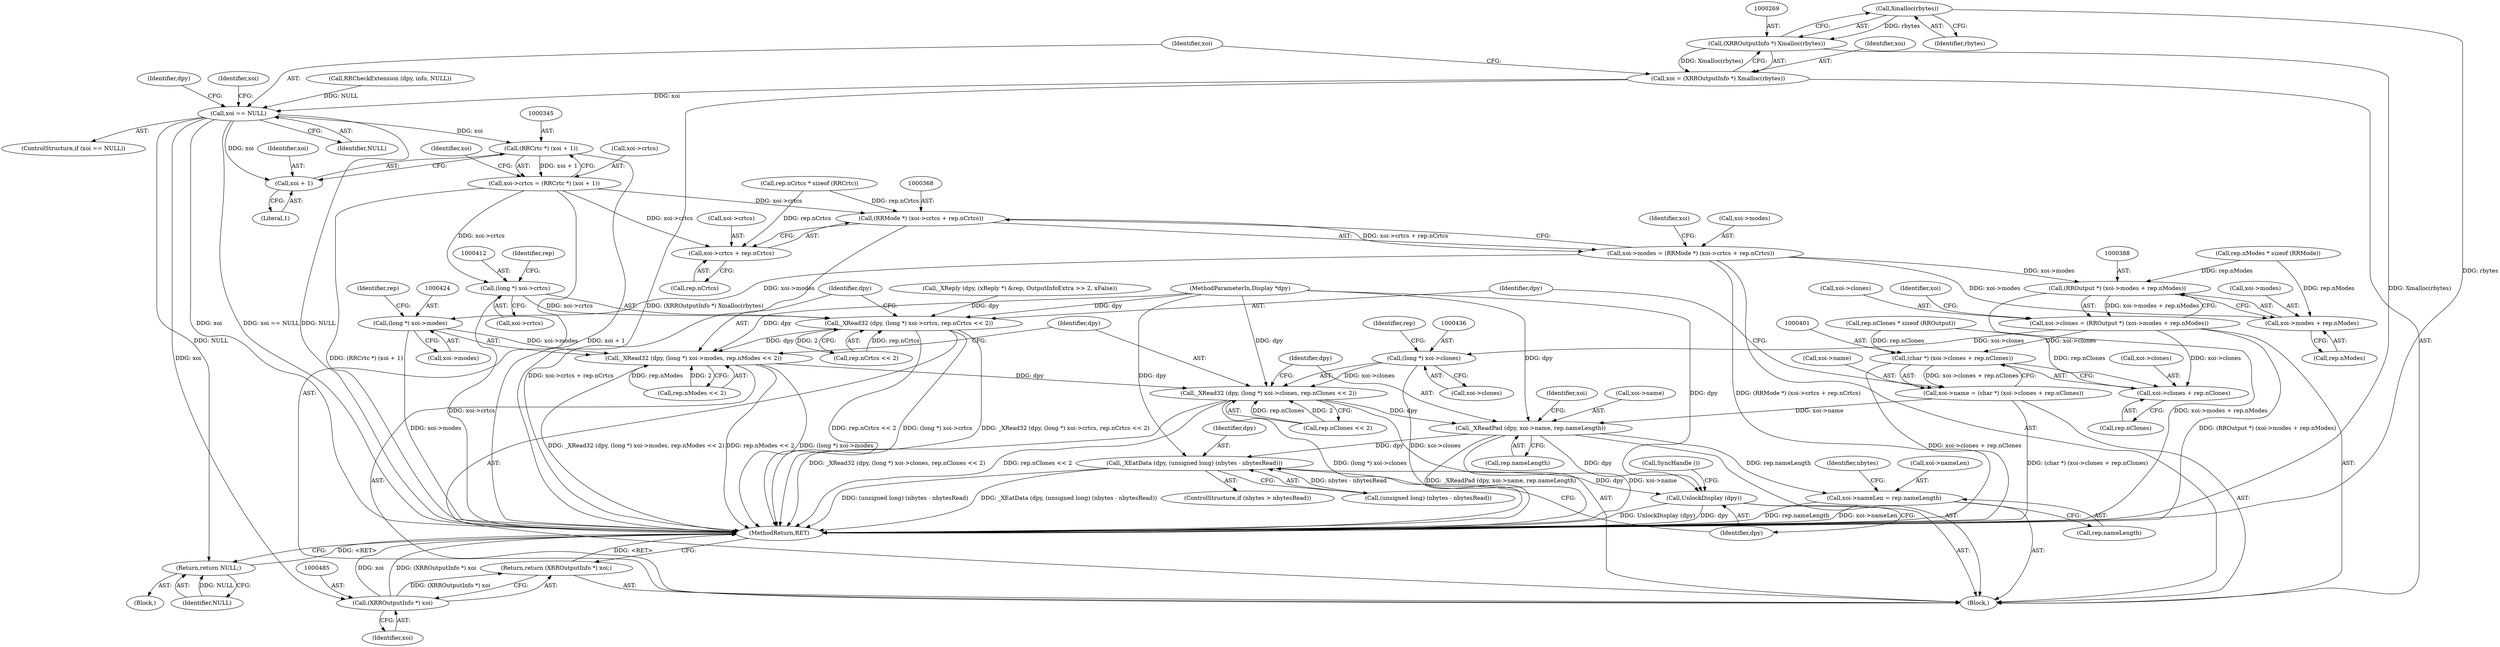 digraph "0_libXrandr_a0df3e1c7728205e5c7650b2e6dce684139254a6_0@API" {
"1000270" [label="(Call,Xmalloc(rbytes))"];
"1000268" [label="(Call,(XRROutputInfo *) Xmalloc(rbytes))"];
"1000266" [label="(Call,xoi = (XRROutputInfo *) Xmalloc(rbytes))"];
"1000273" [label="(Call,xoi == NULL)"];
"1000289" [label="(Return,return NULL;)"];
"1000344" [label="(Call,(RRCrtc *) (xoi + 1))"];
"1000340" [label="(Call,xoi->crtcs = (RRCrtc *) (xoi + 1))"];
"1000367" [label="(Call,(RRMode *) (xoi->crtcs + rep.nCrtcs))"];
"1000363" [label="(Call,xoi->modes = (RRMode *) (xoi->crtcs + rep.nCrtcs))"];
"1000387" [label="(Call,(RROutput *) (xoi->modes + rep.nModes))"];
"1000383" [label="(Call,xoi->clones = (RROutput *) (xoi->modes + rep.nModes))"];
"1000400" [label="(Call,(char *) (xoi->clones + rep.nClones))"];
"1000396" [label="(Call,xoi->name = (char *) (xoi->clones + rep.nClones))"];
"1000445" [label="(Call,_XReadPad (dpy, xoi->name, rep.nameLength))"];
"1000462" [label="(Call,xoi->nameLen = rep.nameLength)"];
"1000473" [label="(Call,_XEatData (dpy, (unsigned long) (nbytes - nbytesRead)))"];
"1000480" [label="(Call,UnlockDisplay (dpy))"];
"1000402" [label="(Call,xoi->clones + rep.nClones)"];
"1000435" [label="(Call,(long *) xoi->clones)"];
"1000433" [label="(Call,_XRead32 (dpy, (long *) xoi->clones, rep.nClones << 2))"];
"1000389" [label="(Call,xoi->modes + rep.nModes)"];
"1000423" [label="(Call,(long *) xoi->modes)"];
"1000421" [label="(Call,_XRead32 (dpy, (long *) xoi->modes, rep.nModes << 2))"];
"1000369" [label="(Call,xoi->crtcs + rep.nCrtcs)"];
"1000411" [label="(Call,(long *) xoi->crtcs)"];
"1000409" [label="(Call,_XRead32 (dpy, (long *) xoi->crtcs, rep.nCrtcs << 2))"];
"1000346" [label="(Call,xoi + 1)"];
"1000484" [label="(Call,(XRROutputInfo *) xoi)"];
"1000483" [label="(Return,return (XRROutputInfo *) xoi;)"];
"1000486" [label="(Identifier,xoi)"];
"1000445" [label="(Call,_XReadPad (dpy, xoi->name, rep.nameLength))"];
"1000462" [label="(Call,xoi->nameLen = rep.nameLength)"];
"1000273" [label="(Call,xoi == NULL)"];
"1000422" [label="(Identifier,dpy)"];
"1000270" [label="(Call,Xmalloc(rbytes))"];
"1000487" [label="(MethodReturn,RET)"];
"1000373" [label="(Call,rep.nCrtcs)"];
"1000156" [label="(Call,_XReply (dpy, (xReply *) &rep, OutputInfoExtra >> 2, xFalse))"];
"1000290" [label="(Identifier,NULL)"];
"1000271" [label="(Identifier,rbytes)"];
"1000390" [label="(Call,xoi->modes)"];
"1000346" [label="(Call,xoi + 1)"];
"1000402" [label="(Call,xoi->clones + rep.nClones)"];
"1000410" [label="(Identifier,dpy)"];
"1000344" [label="(Call,(RRCrtc *) (xoi + 1))"];
"1000275" [label="(Identifier,NULL)"];
"1000241" [label="(Call,rep.nCrtcs * sizeof (RRCrtc))"];
"1000463" [label="(Call,xoi->nameLen)"];
"1000447" [label="(Call,xoi->name)"];
"1000484" [label="(Call,(XRROutputInfo *) xoi)"];
"1000456" [label="(Identifier,xoi)"];
"1000473" [label="(Call,_XEatData (dpy, (unsigned long) (nbytes - nbytesRead)))"];
"1000367" [label="(Call,(RRMode *) (xoi->crtcs + rep.nCrtcs))"];
"1000446" [label="(Identifier,dpy)"];
"1000398" [label="(Identifier,xoi)"];
"1000483" [label="(Return,return (XRROutputInfo *) xoi;)"];
"1000248" [label="(Call,rep.nModes * sizeof (RRMode))"];
"1000340" [label="(Call,xoi->crtcs = (RRCrtc *) (xoi + 1))"];
"1000406" [label="(Call,rep.nClones)"];
"1000119" [label="(Call,RRCheckExtension (dpy, info, NULL))"];
"1000341" [label="(Call,xoi->crtcs)"];
"1000433" [label="(Call,_XRead32 (dpy, (long *) xoi->clones, rep.nClones << 2))"];
"1000423" [label="(Call,(long *) xoi->modes)"];
"1000428" [label="(Call,rep.nModes << 2)"];
"1000400" [label="(Call,(char *) (xoi->clones + rep.nClones))"];
"1000272" [label="(ControlStructure,if (xoi == NULL))"];
"1000383" [label="(Call,xoi->clones = (RROutput *) (xoi->modes + rep.nModes))"];
"1000378" [label="(Identifier,xoi)"];
"1000351" [label="(Identifier,xoi)"];
"1000425" [label="(Call,xoi->modes)"];
"1000348" [label="(Literal,1)"];
"1000387" [label="(Call,(RROutput *) (xoi->modes + rep.nModes))"];
"1000482" [label="(Call,SyncHandle ())"];
"1000370" [label="(Call,xoi->crtcs)"];
"1000437" [label="(Call,xoi->clones)"];
"1000475" [label="(Call,(unsigned long) (nbytes - nbytesRead))"];
"1000104" [label="(MethodParameterIn,Display *dpy)"];
"1000480" [label="(Call,UnlockDisplay (dpy))"];
"1000474" [label="(Identifier,dpy)"];
"1000289" [label="(Return,return NULL;)"];
"1000393" [label="(Call,rep.nModes)"];
"1000409" [label="(Call,_XRead32 (dpy, (long *) xoi->crtcs, rep.nCrtcs << 2))"];
"1000107" [label="(Block,)"];
"1000421" [label="(Call,_XRead32 (dpy, (long *) xoi->modes, rep.nModes << 2))"];
"1000347" [label="(Identifier,xoi)"];
"1000268" [label="(Call,(XRROutputInfo *) Xmalloc(rbytes))"];
"1000274" [label="(Identifier,xoi)"];
"1000276" [label="(Block,)"];
"1000403" [label="(Call,xoi->clones)"];
"1000389" [label="(Call,xoi->modes + rep.nModes)"];
"1000384" [label="(Call,xoi->clones)"];
"1000364" [label="(Call,xoi->modes)"];
"1000369" [label="(Call,xoi->crtcs + rep.nCrtcs)"];
"1000278" [label="(Identifier,dpy)"];
"1000481" [label="(Identifier,dpy)"];
"1000413" [label="(Call,xoi->crtcs)"];
"1000267" [label="(Identifier,xoi)"];
"1000411" [label="(Call,(long *) xoi->crtcs)"];
"1000416" [label="(Call,rep.nCrtcs << 2)"];
"1000466" [label="(Call,rep.nameLength)"];
"1000471" [label="(Identifier,nbytes)"];
"1000418" [label="(Identifier,rep)"];
"1000396" [label="(Call,xoi->name = (char *) (xoi->clones + rep.nClones))"];
"1000266" [label="(Call,xoi = (XRROutputInfo *) Xmalloc(rbytes))"];
"1000293" [label="(Identifier,xoi)"];
"1000255" [label="(Call,rep.nClones * sizeof (RROutput))"];
"1000397" [label="(Call,xoi->name)"];
"1000434" [label="(Identifier,dpy)"];
"1000450" [label="(Call,rep.nameLength)"];
"1000430" [label="(Identifier,rep)"];
"1000469" [label="(ControlStructure,if (nbytes > nbytesRead))"];
"1000440" [label="(Call,rep.nClones << 2)"];
"1000442" [label="(Identifier,rep)"];
"1000363" [label="(Call,xoi->modes = (RRMode *) (xoi->crtcs + rep.nCrtcs))"];
"1000435" [label="(Call,(long *) xoi->clones)"];
"1000270" -> "1000268"  [label="AST: "];
"1000270" -> "1000271"  [label="CFG: "];
"1000271" -> "1000270"  [label="AST: "];
"1000268" -> "1000270"  [label="CFG: "];
"1000270" -> "1000487"  [label="DDG: rbytes"];
"1000270" -> "1000268"  [label="DDG: rbytes"];
"1000268" -> "1000266"  [label="AST: "];
"1000269" -> "1000268"  [label="AST: "];
"1000266" -> "1000268"  [label="CFG: "];
"1000268" -> "1000487"  [label="DDG: Xmalloc(rbytes)"];
"1000268" -> "1000266"  [label="DDG: Xmalloc(rbytes)"];
"1000266" -> "1000107"  [label="AST: "];
"1000267" -> "1000266"  [label="AST: "];
"1000274" -> "1000266"  [label="CFG: "];
"1000266" -> "1000487"  [label="DDG: (XRROutputInfo *) Xmalloc(rbytes)"];
"1000266" -> "1000273"  [label="DDG: xoi"];
"1000273" -> "1000272"  [label="AST: "];
"1000273" -> "1000275"  [label="CFG: "];
"1000274" -> "1000273"  [label="AST: "];
"1000275" -> "1000273"  [label="AST: "];
"1000278" -> "1000273"  [label="CFG: "];
"1000293" -> "1000273"  [label="CFG: "];
"1000273" -> "1000487"  [label="DDG: NULL"];
"1000273" -> "1000487"  [label="DDG: xoi"];
"1000273" -> "1000487"  [label="DDG: xoi == NULL"];
"1000119" -> "1000273"  [label="DDG: NULL"];
"1000273" -> "1000289"  [label="DDG: NULL"];
"1000273" -> "1000344"  [label="DDG: xoi"];
"1000273" -> "1000346"  [label="DDG: xoi"];
"1000273" -> "1000484"  [label="DDG: xoi"];
"1000289" -> "1000276"  [label="AST: "];
"1000289" -> "1000290"  [label="CFG: "];
"1000290" -> "1000289"  [label="AST: "];
"1000487" -> "1000289"  [label="CFG: "];
"1000289" -> "1000487"  [label="DDG: <RET>"];
"1000290" -> "1000289"  [label="DDG: NULL"];
"1000344" -> "1000340"  [label="AST: "];
"1000344" -> "1000346"  [label="CFG: "];
"1000345" -> "1000344"  [label="AST: "];
"1000346" -> "1000344"  [label="AST: "];
"1000340" -> "1000344"  [label="CFG: "];
"1000344" -> "1000487"  [label="DDG: xoi + 1"];
"1000344" -> "1000340"  [label="DDG: xoi + 1"];
"1000340" -> "1000107"  [label="AST: "];
"1000341" -> "1000340"  [label="AST: "];
"1000351" -> "1000340"  [label="CFG: "];
"1000340" -> "1000487"  [label="DDG: (RRCrtc *) (xoi + 1)"];
"1000340" -> "1000367"  [label="DDG: xoi->crtcs"];
"1000340" -> "1000369"  [label="DDG: xoi->crtcs"];
"1000340" -> "1000411"  [label="DDG: xoi->crtcs"];
"1000367" -> "1000363"  [label="AST: "];
"1000367" -> "1000369"  [label="CFG: "];
"1000368" -> "1000367"  [label="AST: "];
"1000369" -> "1000367"  [label="AST: "];
"1000363" -> "1000367"  [label="CFG: "];
"1000367" -> "1000487"  [label="DDG: xoi->crtcs + rep.nCrtcs"];
"1000367" -> "1000363"  [label="DDG: xoi->crtcs + rep.nCrtcs"];
"1000241" -> "1000367"  [label="DDG: rep.nCrtcs"];
"1000363" -> "1000107"  [label="AST: "];
"1000364" -> "1000363"  [label="AST: "];
"1000378" -> "1000363"  [label="CFG: "];
"1000363" -> "1000487"  [label="DDG: (RRMode *) (xoi->crtcs + rep.nCrtcs)"];
"1000363" -> "1000387"  [label="DDG: xoi->modes"];
"1000363" -> "1000389"  [label="DDG: xoi->modes"];
"1000363" -> "1000423"  [label="DDG: xoi->modes"];
"1000387" -> "1000383"  [label="AST: "];
"1000387" -> "1000389"  [label="CFG: "];
"1000388" -> "1000387"  [label="AST: "];
"1000389" -> "1000387"  [label="AST: "];
"1000383" -> "1000387"  [label="CFG: "];
"1000387" -> "1000487"  [label="DDG: xoi->modes + rep.nModes"];
"1000387" -> "1000383"  [label="DDG: xoi->modes + rep.nModes"];
"1000248" -> "1000387"  [label="DDG: rep.nModes"];
"1000383" -> "1000107"  [label="AST: "];
"1000384" -> "1000383"  [label="AST: "];
"1000398" -> "1000383"  [label="CFG: "];
"1000383" -> "1000487"  [label="DDG: (RROutput *) (xoi->modes + rep.nModes)"];
"1000383" -> "1000400"  [label="DDG: xoi->clones"];
"1000383" -> "1000402"  [label="DDG: xoi->clones"];
"1000383" -> "1000435"  [label="DDG: xoi->clones"];
"1000400" -> "1000396"  [label="AST: "];
"1000400" -> "1000402"  [label="CFG: "];
"1000401" -> "1000400"  [label="AST: "];
"1000402" -> "1000400"  [label="AST: "];
"1000396" -> "1000400"  [label="CFG: "];
"1000400" -> "1000487"  [label="DDG: xoi->clones + rep.nClones"];
"1000400" -> "1000396"  [label="DDG: xoi->clones + rep.nClones"];
"1000255" -> "1000400"  [label="DDG: rep.nClones"];
"1000396" -> "1000107"  [label="AST: "];
"1000397" -> "1000396"  [label="AST: "];
"1000410" -> "1000396"  [label="CFG: "];
"1000396" -> "1000487"  [label="DDG: (char *) (xoi->clones + rep.nClones)"];
"1000396" -> "1000445"  [label="DDG: xoi->name"];
"1000445" -> "1000107"  [label="AST: "];
"1000445" -> "1000450"  [label="CFG: "];
"1000446" -> "1000445"  [label="AST: "];
"1000447" -> "1000445"  [label="AST: "];
"1000450" -> "1000445"  [label="AST: "];
"1000456" -> "1000445"  [label="CFG: "];
"1000445" -> "1000487"  [label="DDG: xoi->name"];
"1000445" -> "1000487"  [label="DDG: _XReadPad (dpy, xoi->name, rep.nameLength)"];
"1000433" -> "1000445"  [label="DDG: dpy"];
"1000104" -> "1000445"  [label="DDG: dpy"];
"1000445" -> "1000462"  [label="DDG: rep.nameLength"];
"1000445" -> "1000473"  [label="DDG: dpy"];
"1000445" -> "1000480"  [label="DDG: dpy"];
"1000462" -> "1000107"  [label="AST: "];
"1000462" -> "1000466"  [label="CFG: "];
"1000463" -> "1000462"  [label="AST: "];
"1000466" -> "1000462"  [label="AST: "];
"1000471" -> "1000462"  [label="CFG: "];
"1000462" -> "1000487"  [label="DDG: xoi->nameLen"];
"1000462" -> "1000487"  [label="DDG: rep.nameLength"];
"1000473" -> "1000469"  [label="AST: "];
"1000473" -> "1000475"  [label="CFG: "];
"1000474" -> "1000473"  [label="AST: "];
"1000475" -> "1000473"  [label="AST: "];
"1000481" -> "1000473"  [label="CFG: "];
"1000473" -> "1000487"  [label="DDG: (unsigned long) (nbytes - nbytesRead)"];
"1000473" -> "1000487"  [label="DDG: _XEatData (dpy, (unsigned long) (nbytes - nbytesRead))"];
"1000104" -> "1000473"  [label="DDG: dpy"];
"1000475" -> "1000473"  [label="DDG: nbytes - nbytesRead"];
"1000473" -> "1000480"  [label="DDG: dpy"];
"1000480" -> "1000107"  [label="AST: "];
"1000480" -> "1000481"  [label="CFG: "];
"1000481" -> "1000480"  [label="AST: "];
"1000482" -> "1000480"  [label="CFG: "];
"1000480" -> "1000487"  [label="DDG: UnlockDisplay (dpy)"];
"1000480" -> "1000487"  [label="DDG: dpy"];
"1000104" -> "1000480"  [label="DDG: dpy"];
"1000402" -> "1000406"  [label="CFG: "];
"1000403" -> "1000402"  [label="AST: "];
"1000406" -> "1000402"  [label="AST: "];
"1000255" -> "1000402"  [label="DDG: rep.nClones"];
"1000435" -> "1000433"  [label="AST: "];
"1000435" -> "1000437"  [label="CFG: "];
"1000436" -> "1000435"  [label="AST: "];
"1000437" -> "1000435"  [label="AST: "];
"1000442" -> "1000435"  [label="CFG: "];
"1000435" -> "1000487"  [label="DDG: xoi->clones"];
"1000435" -> "1000433"  [label="DDG: xoi->clones"];
"1000433" -> "1000107"  [label="AST: "];
"1000433" -> "1000440"  [label="CFG: "];
"1000434" -> "1000433"  [label="AST: "];
"1000440" -> "1000433"  [label="AST: "];
"1000446" -> "1000433"  [label="CFG: "];
"1000433" -> "1000487"  [label="DDG: rep.nClones << 2"];
"1000433" -> "1000487"  [label="DDG: _XRead32 (dpy, (long *) xoi->clones, rep.nClones << 2)"];
"1000433" -> "1000487"  [label="DDG: (long *) xoi->clones"];
"1000421" -> "1000433"  [label="DDG: dpy"];
"1000104" -> "1000433"  [label="DDG: dpy"];
"1000440" -> "1000433"  [label="DDG: rep.nClones"];
"1000440" -> "1000433"  [label="DDG: 2"];
"1000389" -> "1000393"  [label="CFG: "];
"1000390" -> "1000389"  [label="AST: "];
"1000393" -> "1000389"  [label="AST: "];
"1000248" -> "1000389"  [label="DDG: rep.nModes"];
"1000423" -> "1000421"  [label="AST: "];
"1000423" -> "1000425"  [label="CFG: "];
"1000424" -> "1000423"  [label="AST: "];
"1000425" -> "1000423"  [label="AST: "];
"1000430" -> "1000423"  [label="CFG: "];
"1000423" -> "1000487"  [label="DDG: xoi->modes"];
"1000423" -> "1000421"  [label="DDG: xoi->modes"];
"1000421" -> "1000107"  [label="AST: "];
"1000421" -> "1000428"  [label="CFG: "];
"1000422" -> "1000421"  [label="AST: "];
"1000428" -> "1000421"  [label="AST: "];
"1000434" -> "1000421"  [label="CFG: "];
"1000421" -> "1000487"  [label="DDG: rep.nModes << 2"];
"1000421" -> "1000487"  [label="DDG: (long *) xoi->modes"];
"1000421" -> "1000487"  [label="DDG: _XRead32 (dpy, (long *) xoi->modes, rep.nModes << 2)"];
"1000409" -> "1000421"  [label="DDG: dpy"];
"1000104" -> "1000421"  [label="DDG: dpy"];
"1000428" -> "1000421"  [label="DDG: rep.nModes"];
"1000428" -> "1000421"  [label="DDG: 2"];
"1000369" -> "1000373"  [label="CFG: "];
"1000370" -> "1000369"  [label="AST: "];
"1000373" -> "1000369"  [label="AST: "];
"1000241" -> "1000369"  [label="DDG: rep.nCrtcs"];
"1000411" -> "1000409"  [label="AST: "];
"1000411" -> "1000413"  [label="CFG: "];
"1000412" -> "1000411"  [label="AST: "];
"1000413" -> "1000411"  [label="AST: "];
"1000418" -> "1000411"  [label="CFG: "];
"1000411" -> "1000487"  [label="DDG: xoi->crtcs"];
"1000411" -> "1000409"  [label="DDG: xoi->crtcs"];
"1000409" -> "1000107"  [label="AST: "];
"1000409" -> "1000416"  [label="CFG: "];
"1000410" -> "1000409"  [label="AST: "];
"1000416" -> "1000409"  [label="AST: "];
"1000422" -> "1000409"  [label="CFG: "];
"1000409" -> "1000487"  [label="DDG: (long *) xoi->crtcs"];
"1000409" -> "1000487"  [label="DDG: _XRead32 (dpy, (long *) xoi->crtcs, rep.nCrtcs << 2)"];
"1000409" -> "1000487"  [label="DDG: rep.nCrtcs << 2"];
"1000156" -> "1000409"  [label="DDG: dpy"];
"1000104" -> "1000409"  [label="DDG: dpy"];
"1000416" -> "1000409"  [label="DDG: rep.nCrtcs"];
"1000416" -> "1000409"  [label="DDG: 2"];
"1000346" -> "1000348"  [label="CFG: "];
"1000347" -> "1000346"  [label="AST: "];
"1000348" -> "1000346"  [label="AST: "];
"1000484" -> "1000483"  [label="AST: "];
"1000484" -> "1000486"  [label="CFG: "];
"1000485" -> "1000484"  [label="AST: "];
"1000486" -> "1000484"  [label="AST: "];
"1000483" -> "1000484"  [label="CFG: "];
"1000484" -> "1000487"  [label="DDG: xoi"];
"1000484" -> "1000487"  [label="DDG: (XRROutputInfo *) xoi"];
"1000484" -> "1000483"  [label="DDG: (XRROutputInfo *) xoi"];
"1000483" -> "1000107"  [label="AST: "];
"1000487" -> "1000483"  [label="CFG: "];
"1000483" -> "1000487"  [label="DDG: <RET>"];
}
